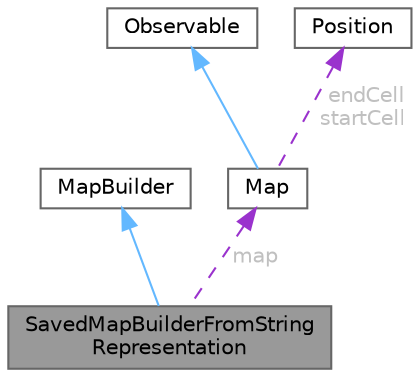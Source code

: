 digraph "SavedMapBuilderFromStringRepresentation"
{
 // LATEX_PDF_SIZE
  bgcolor="transparent";
  edge [fontname=Helvetica,fontsize=10,labelfontname=Helvetica,labelfontsize=10];
  node [fontname=Helvetica,fontsize=10,shape=box,height=0.2,width=0.4];
  Node1 [id="Node000001",label="SavedMapBuilderFromString\lRepresentation",height=0.2,width=0.4,color="gray40", fillcolor="grey60", style="filled", fontcolor="black",tooltip="SavedMapBuilder class acts as Concrete Map Builder to implement the MapBuilder interface."];
  Node2 -> Node1 [id="edge1_Node000001_Node000002",dir="back",color="steelblue1",style="solid",tooltip=" "];
  Node2 [id="Node000002",label="MapBuilder",height=0.2,width=0.4,color="gray40", fillcolor="white", style="filled",URL="$class_map_builder.html",tooltip="MapBuilder abstract class to implement Builder pattern for Map class."];
  Node3 -> Node1 [id="edge2_Node000001_Node000003",dir="back",color="darkorchid3",style="dashed",tooltip=" ",label=" map",fontcolor="grey" ];
  Node3 [id="Node000003",label="Map",height=0.2,width=0.4,color="gray40", fillcolor="white", style="filled",URL="$class_map.html",tooltip="A class to represent a 2D grid map."];
  Node4 -> Node3 [id="edge3_Node000003_Node000004",dir="back",color="steelblue1",style="solid",tooltip=" "];
  Node4 [id="Node000004",label="Observable",height=0.2,width=0.4,color="gray40", fillcolor="white", style="filled",URL="$class_observable.html",tooltip="The Observable class represents an object that can be observed by multiple observers."];
  Node5 -> Node3 [id="edge4_Node000003_Node000005",dir="back",color="darkorchid3",style="dashed",tooltip=" ",label=" endCell\nstartCell",fontcolor="grey" ];
  Node5 [id="Node000005",label="Position",height=0.2,width=0.4,color="gray40", fillcolor="white", style="filled",URL="$struct_position.html",tooltip="A structure to represent a position in a 2D grid."];
}

